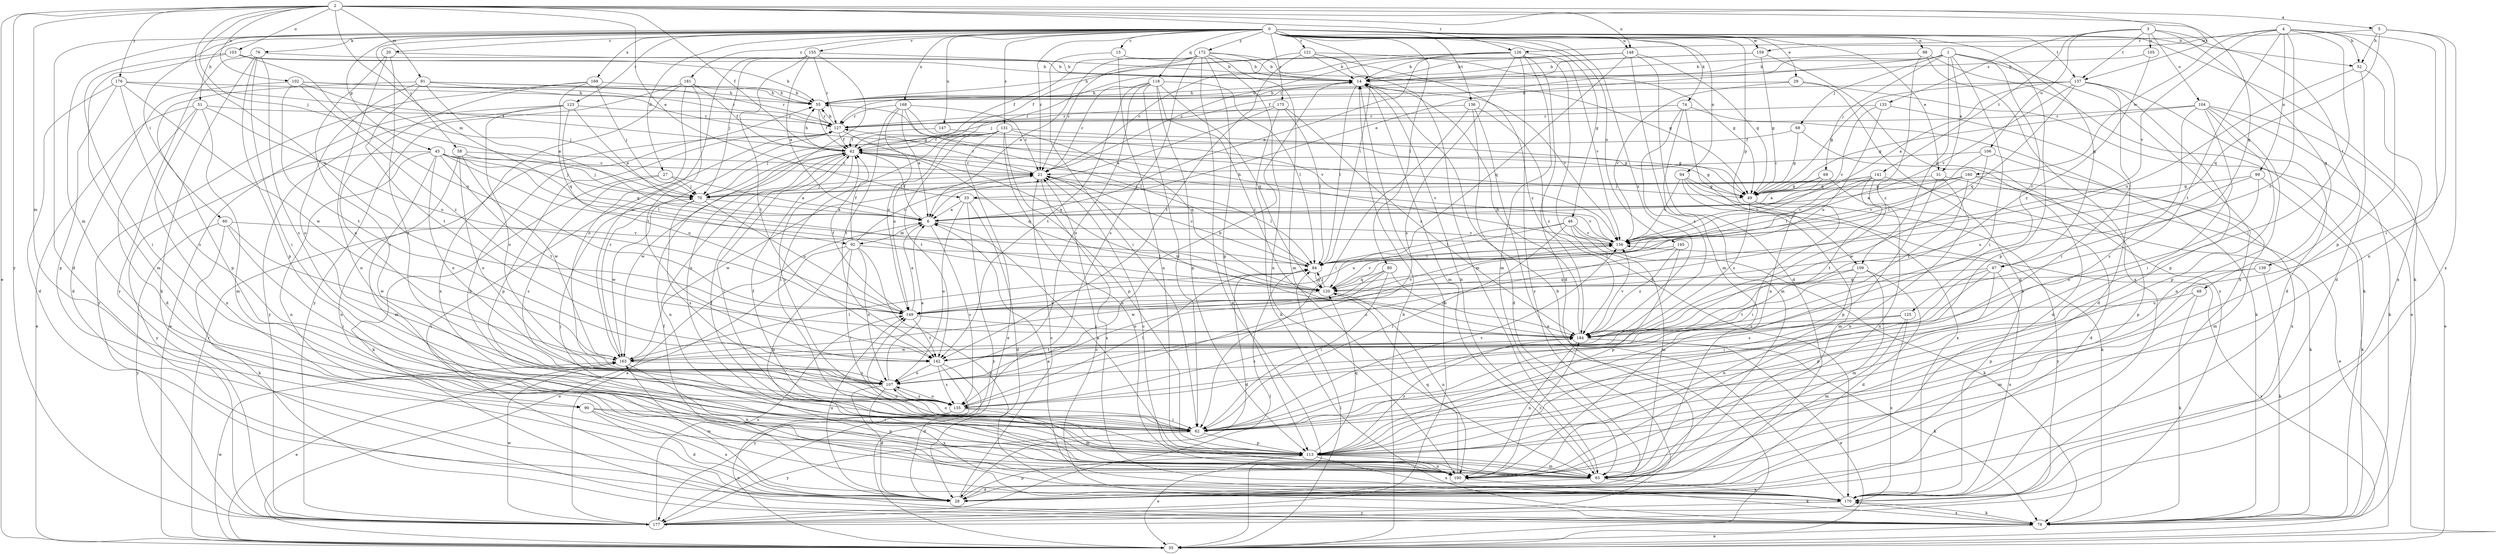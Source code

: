 strict digraph  {
0;
1;
2;
3;
4;
5;
6;
14;
15;
20;
21;
27;
28;
29;
31;
33;
35;
42;
45;
46;
47;
48;
49;
51;
52;
55;
58;
60;
62;
68;
69;
70;
74;
76;
78;
80;
84;
90;
91;
92;
93;
94;
98;
99;
100;
102;
103;
104;
105;
106;
107;
109;
113;
118;
120;
121;
123;
125;
126;
127;
131;
133;
135;
136;
137;
139;
141;
142;
145;
147;
148;
149;
155;
156;
159;
160;
163;
168;
169;
170;
172;
175;
176;
177;
181;
184;
0 -> 15  [label=c];
0 -> 20  [label=c];
0 -> 21  [label=c];
0 -> 27  [label=d];
0 -> 28  [label=d];
0 -> 29  [label=e];
0 -> 31  [label=e];
0 -> 45  [label=g];
0 -> 46  [label=g];
0 -> 47  [label=g];
0 -> 51  [label=h];
0 -> 52  [label=h];
0 -> 58  [label=i];
0 -> 60  [label=i];
0 -> 74  [label=k];
0 -> 76  [label=k];
0 -> 78  [label=k];
0 -> 80  [label=l];
0 -> 84  [label=l];
0 -> 90  [label=m];
0 -> 94  [label=n];
0 -> 98  [label=n];
0 -> 109  [label=p];
0 -> 118  [label=q];
0 -> 121  [label=r];
0 -> 123  [label=r];
0 -> 131  [label=s];
0 -> 136  [label=t];
0 -> 137  [label=t];
0 -> 145  [label=u];
0 -> 147  [label=u];
0 -> 148  [label=u];
0 -> 155  [label=v];
0 -> 159  [label=w];
0 -> 168  [label=x];
0 -> 169  [label=x];
0 -> 172  [label=y];
0 -> 175  [label=y];
0 -> 181  [label=z];
0 -> 184  [label=z];
1 -> 14  [label=b];
1 -> 31  [label=e];
1 -> 33  [label=e];
1 -> 42  [label=f];
1 -> 62  [label=i];
1 -> 68  [label=j];
1 -> 69  [label=j];
1 -> 109  [label=p];
1 -> 113  [label=p];
1 -> 125  [label=r];
1 -> 170  [label=x];
2 -> 5  [label=a];
2 -> 33  [label=e];
2 -> 35  [label=e];
2 -> 42  [label=f];
2 -> 47  [label=g];
2 -> 70  [label=j];
2 -> 90  [label=m];
2 -> 91  [label=m];
2 -> 92  [label=m];
2 -> 102  [label=o];
2 -> 103  [label=o];
2 -> 126  [label=r];
2 -> 137  [label=t];
2 -> 148  [label=u];
2 -> 149  [label=u];
2 -> 176  [label=y];
2 -> 177  [label=y];
3 -> 48  [label=g];
3 -> 104  [label=o];
3 -> 105  [label=o];
3 -> 106  [label=o];
3 -> 133  [label=s];
3 -> 137  [label=t];
3 -> 139  [label=t];
3 -> 141  [label=t];
4 -> 52  [label=h];
4 -> 62  [label=i];
4 -> 99  [label=n];
4 -> 100  [label=n];
4 -> 113  [label=p];
4 -> 142  [label=t];
4 -> 156  [label=v];
4 -> 159  [label=w];
4 -> 160  [label=w];
4 -> 184  [label=z];
5 -> 52  [label=h];
5 -> 62  [label=i];
5 -> 120  [label=q];
5 -> 126  [label=r];
5 -> 170  [label=x];
6 -> 42  [label=f];
6 -> 92  [label=m];
6 -> 135  [label=s];
6 -> 156  [label=v];
14 -> 55  [label=h];
14 -> 84  [label=l];
14 -> 93  [label=m];
14 -> 156  [label=v];
15 -> 14  [label=b];
15 -> 62  [label=i];
15 -> 100  [label=n];
20 -> 14  [label=b];
20 -> 62  [label=i];
20 -> 100  [label=n];
20 -> 135  [label=s];
21 -> 70  [label=j];
21 -> 84  [label=l];
21 -> 127  [label=r];
21 -> 163  [label=w];
21 -> 170  [label=x];
21 -> 184  [label=z];
27 -> 6  [label=a];
27 -> 70  [label=j];
27 -> 78  [label=k];
27 -> 135  [label=s];
28 -> 21  [label=c];
28 -> 42  [label=f];
28 -> 113  [label=p];
28 -> 149  [label=u];
28 -> 163  [label=w];
29 -> 35  [label=e];
29 -> 55  [label=h];
29 -> 156  [label=v];
29 -> 170  [label=x];
31 -> 35  [label=e];
31 -> 70  [label=j];
31 -> 100  [label=n];
31 -> 113  [label=p];
33 -> 6  [label=a];
33 -> 28  [label=d];
33 -> 107  [label=o];
33 -> 156  [label=v];
33 -> 177  [label=y];
35 -> 14  [label=b];
35 -> 84  [label=l];
35 -> 127  [label=r];
35 -> 156  [label=v];
35 -> 163  [label=w];
42 -> 21  [label=c];
42 -> 49  [label=g];
42 -> 55  [label=h];
42 -> 62  [label=i];
42 -> 100  [label=n];
42 -> 120  [label=q];
42 -> 135  [label=s];
42 -> 156  [label=v];
42 -> 163  [label=w];
45 -> 21  [label=c];
45 -> 70  [label=j];
45 -> 84  [label=l];
45 -> 93  [label=m];
45 -> 100  [label=n];
45 -> 107  [label=o];
45 -> 142  [label=t];
45 -> 149  [label=u];
45 -> 177  [label=y];
46 -> 62  [label=i];
46 -> 78  [label=k];
46 -> 84  [label=l];
46 -> 93  [label=m];
46 -> 149  [label=u];
46 -> 156  [label=v];
47 -> 62  [label=i];
47 -> 113  [label=p];
47 -> 120  [label=q];
47 -> 135  [label=s];
47 -> 170  [label=x];
48 -> 78  [label=k];
48 -> 93  [label=m];
48 -> 149  [label=u];
49 -> 62  [label=i];
49 -> 177  [label=y];
49 -> 184  [label=z];
51 -> 28  [label=d];
51 -> 35  [label=e];
51 -> 93  [label=m];
51 -> 127  [label=r];
51 -> 149  [label=u];
51 -> 170  [label=x];
52 -> 28  [label=d];
52 -> 149  [label=u];
52 -> 170  [label=x];
55 -> 14  [label=b];
55 -> 42  [label=f];
55 -> 127  [label=r];
58 -> 21  [label=c];
58 -> 70  [label=j];
58 -> 100  [label=n];
58 -> 107  [label=o];
58 -> 163  [label=w];
60 -> 62  [label=i];
60 -> 78  [label=k];
60 -> 156  [label=v];
60 -> 163  [label=w];
60 -> 177  [label=y];
62 -> 42  [label=f];
62 -> 107  [label=o];
62 -> 113  [label=p];
62 -> 156  [label=v];
62 -> 177  [label=y];
68 -> 28  [label=d];
68 -> 42  [label=f];
68 -> 49  [label=g];
69 -> 6  [label=a];
69 -> 49  [label=g];
69 -> 100  [label=n];
69 -> 156  [label=v];
70 -> 6  [label=a];
70 -> 135  [label=s];
70 -> 149  [label=u];
70 -> 163  [label=w];
74 -> 78  [label=k];
74 -> 93  [label=m];
74 -> 100  [label=n];
74 -> 127  [label=r];
74 -> 184  [label=z];
76 -> 14  [label=b];
76 -> 62  [label=i];
76 -> 78  [label=k];
76 -> 113  [label=p];
76 -> 135  [label=s];
76 -> 177  [label=y];
78 -> 21  [label=c];
78 -> 35  [label=e];
78 -> 127  [label=r];
78 -> 170  [label=x];
80 -> 62  [label=i];
80 -> 107  [label=o];
80 -> 120  [label=q];
80 -> 163  [label=w];
80 -> 184  [label=z];
84 -> 21  [label=c];
84 -> 28  [label=d];
84 -> 120  [label=q];
90 -> 28  [label=d];
90 -> 62  [label=i];
90 -> 113  [label=p];
90 -> 170  [label=x];
91 -> 6  [label=a];
91 -> 49  [label=g];
91 -> 55  [label=h];
91 -> 107  [label=o];
91 -> 113  [label=p];
91 -> 127  [label=r];
91 -> 142  [label=t];
92 -> 21  [label=c];
92 -> 35  [label=e];
92 -> 42  [label=f];
92 -> 62  [label=i];
92 -> 84  [label=l];
92 -> 107  [label=o];
92 -> 113  [label=p];
92 -> 170  [label=x];
93 -> 14  [label=b];
93 -> 21  [label=c];
93 -> 28  [label=d];
93 -> 55  [label=h];
93 -> 149  [label=u];
93 -> 170  [label=x];
94 -> 49  [label=g];
94 -> 78  [label=k];
94 -> 93  [label=m];
94 -> 156  [label=v];
94 -> 170  [label=x];
98 -> 14  [label=b];
98 -> 78  [label=k];
98 -> 170  [label=x];
98 -> 184  [label=z];
99 -> 49  [label=g];
99 -> 78  [label=k];
99 -> 107  [label=o];
99 -> 149  [label=u];
100 -> 78  [label=k];
100 -> 120  [label=q];
100 -> 184  [label=z];
102 -> 28  [label=d];
102 -> 55  [label=h];
102 -> 70  [label=j];
102 -> 127  [label=r];
102 -> 142  [label=t];
102 -> 184  [label=z];
103 -> 14  [label=b];
103 -> 55  [label=h];
103 -> 62  [label=i];
103 -> 93  [label=m];
103 -> 149  [label=u];
104 -> 35  [label=e];
104 -> 49  [label=g];
104 -> 62  [label=i];
104 -> 78  [label=k];
104 -> 100  [label=n];
104 -> 113  [label=p];
104 -> 127  [label=r];
104 -> 135  [label=s];
105 -> 14  [label=b];
105 -> 184  [label=z];
106 -> 21  [label=c];
106 -> 84  [label=l];
106 -> 163  [label=w];
106 -> 170  [label=x];
107 -> 6  [label=a];
107 -> 14  [label=b];
107 -> 28  [label=d];
107 -> 135  [label=s];
107 -> 170  [label=x];
109 -> 28  [label=d];
109 -> 93  [label=m];
109 -> 100  [label=n];
109 -> 120  [label=q];
109 -> 142  [label=t];
113 -> 6  [label=a];
113 -> 35  [label=e];
113 -> 42  [label=f];
113 -> 70  [label=j];
113 -> 93  [label=m];
113 -> 100  [label=n];
113 -> 120  [label=q];
113 -> 170  [label=x];
113 -> 184  [label=z];
118 -> 21  [label=c];
118 -> 55  [label=h];
118 -> 62  [label=i];
118 -> 84  [label=l];
118 -> 107  [label=o];
118 -> 113  [label=p];
118 -> 120  [label=q];
118 -> 142  [label=t];
118 -> 184  [label=z];
120 -> 84  [label=l];
120 -> 100  [label=n];
120 -> 149  [label=u];
120 -> 156  [label=v];
121 -> 14  [label=b];
121 -> 49  [label=g];
121 -> 70  [label=j];
121 -> 93  [label=m];
121 -> 142  [label=t];
121 -> 184  [label=z];
123 -> 6  [label=a];
123 -> 35  [label=e];
123 -> 107  [label=o];
123 -> 120  [label=q];
123 -> 127  [label=r];
123 -> 177  [label=y];
125 -> 93  [label=m];
125 -> 135  [label=s];
125 -> 170  [label=x];
125 -> 184  [label=z];
126 -> 6  [label=a];
126 -> 14  [label=b];
126 -> 21  [label=c];
126 -> 28  [label=d];
126 -> 42  [label=f];
126 -> 93  [label=m];
126 -> 135  [label=s];
126 -> 156  [label=v];
126 -> 170  [label=x];
126 -> 177  [label=y];
127 -> 42  [label=f];
127 -> 55  [label=h];
127 -> 113  [label=p];
127 -> 120  [label=q];
131 -> 35  [label=e];
131 -> 42  [label=f];
131 -> 49  [label=g];
131 -> 62  [label=i];
131 -> 70  [label=j];
131 -> 100  [label=n];
131 -> 113  [label=p];
131 -> 120  [label=q];
131 -> 142  [label=t];
131 -> 149  [label=u];
133 -> 28  [label=d];
133 -> 127  [label=r];
133 -> 149  [label=u];
133 -> 156  [label=v];
135 -> 35  [label=e];
135 -> 62  [label=i];
135 -> 84  [label=l];
135 -> 93  [label=m];
135 -> 107  [label=o];
136 -> 28  [label=d];
136 -> 35  [label=e];
136 -> 62  [label=i];
136 -> 127  [label=r];
136 -> 184  [label=z];
137 -> 6  [label=a];
137 -> 28  [label=d];
137 -> 49  [label=g];
137 -> 55  [label=h];
137 -> 62  [label=i];
137 -> 113  [label=p];
137 -> 120  [label=q];
137 -> 156  [label=v];
139 -> 78  [label=k];
139 -> 113  [label=p];
139 -> 120  [label=q];
141 -> 28  [label=d];
141 -> 49  [label=g];
141 -> 70  [label=j];
141 -> 78  [label=k];
141 -> 84  [label=l];
141 -> 142  [label=t];
141 -> 156  [label=v];
142 -> 28  [label=d];
142 -> 107  [label=o];
142 -> 135  [label=s];
142 -> 177  [label=y];
145 -> 84  [label=l];
145 -> 107  [label=o];
145 -> 113  [label=p];
145 -> 184  [label=z];
147 -> 42  [label=f];
147 -> 49  [label=g];
148 -> 14  [label=b];
148 -> 21  [label=c];
148 -> 28  [label=d];
148 -> 49  [label=g];
148 -> 55  [label=h];
148 -> 93  [label=m];
148 -> 120  [label=q];
149 -> 6  [label=a];
149 -> 42  [label=f];
149 -> 142  [label=t];
149 -> 156  [label=v];
149 -> 184  [label=z];
155 -> 6  [label=a];
155 -> 14  [label=b];
155 -> 70  [label=j];
155 -> 100  [label=n];
155 -> 127  [label=r];
155 -> 142  [label=t];
155 -> 163  [label=w];
156 -> 55  [label=h];
156 -> 84  [label=l];
159 -> 14  [label=b];
159 -> 49  [label=g];
159 -> 127  [label=r];
159 -> 177  [label=y];
160 -> 6  [label=a];
160 -> 49  [label=g];
160 -> 70  [label=j];
160 -> 93  [label=m];
160 -> 113  [label=p];
160 -> 156  [label=v];
160 -> 184  [label=z];
163 -> 35  [label=e];
163 -> 84  [label=l];
163 -> 100  [label=n];
163 -> 107  [label=o];
163 -> 127  [label=r];
168 -> 6  [label=a];
168 -> 21  [label=c];
168 -> 84  [label=l];
168 -> 127  [label=r];
168 -> 142  [label=t];
168 -> 149  [label=u];
168 -> 156  [label=v];
169 -> 55  [label=h];
169 -> 70  [label=j];
169 -> 107  [label=o];
169 -> 120  [label=q];
169 -> 177  [label=y];
170 -> 6  [label=a];
170 -> 14  [label=b];
170 -> 78  [label=k];
170 -> 177  [label=y];
172 -> 6  [label=a];
172 -> 14  [label=b];
172 -> 21  [label=c];
172 -> 35  [label=e];
172 -> 42  [label=f];
172 -> 49  [label=g];
172 -> 93  [label=m];
172 -> 100  [label=n];
172 -> 113  [label=p];
172 -> 135  [label=s];
175 -> 6  [label=a];
175 -> 78  [label=k];
175 -> 84  [label=l];
175 -> 127  [label=r];
175 -> 184  [label=z];
176 -> 28  [label=d];
176 -> 42  [label=f];
176 -> 55  [label=h];
176 -> 113  [label=p];
176 -> 135  [label=s];
176 -> 163  [label=w];
177 -> 6  [label=a];
177 -> 14  [label=b];
177 -> 84  [label=l];
177 -> 149  [label=u];
177 -> 163  [label=w];
181 -> 42  [label=f];
181 -> 55  [label=h];
181 -> 107  [label=o];
181 -> 142  [label=t];
181 -> 170  [label=x];
181 -> 177  [label=y];
184 -> 14  [label=b];
184 -> 35  [label=e];
184 -> 78  [label=k];
184 -> 100  [label=n];
184 -> 142  [label=t];
184 -> 156  [label=v];
184 -> 163  [label=w];
}
